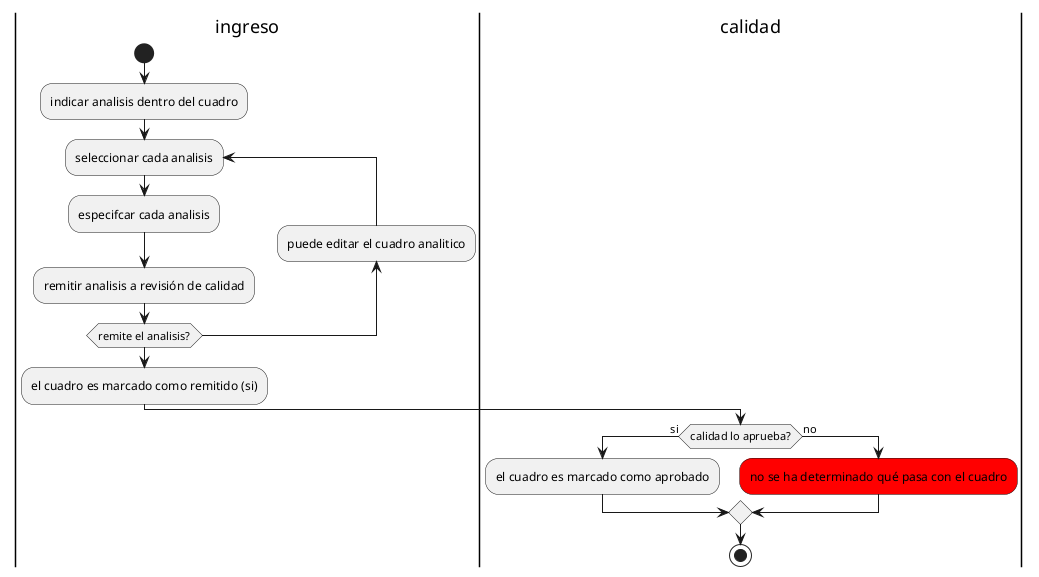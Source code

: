 @startuml
|ingreso|
start
:indicar analisis dentro del cuadro;
repeat:seleccionar cada analisis;
:especifcar cada analisis;

:remitir analisis a revisión de calidad;
backward :puede editar el cuadro analitico;
repeat while (remite el analisis?) 
:el cuadro es marcado como remitido (si);


|calidad|
if (calidad lo aprueba?) then (si)
  :el cuadro es marcado como aprobado;
   
else (no)
#red:no se ha determinado qué pasa con el cuadro;
endif

stop

@enduml

